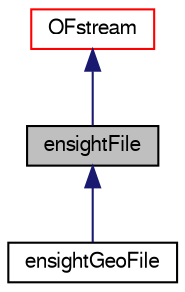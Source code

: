 digraph "ensightFile"
{
  bgcolor="transparent";
  edge [fontname="FreeSans",fontsize="10",labelfontname="FreeSans",labelfontsize="10"];
  node [fontname="FreeSans",fontsize="10",shape=record];
  Node0 [label="ensightFile",height=0.2,width=0.4,color="black", fillcolor="grey75", style="filled", fontcolor="black"];
  Node1 -> Node0 [dir="back",color="midnightblue",fontsize="10",style="solid",fontname="FreeSans"];
  Node1 [label="OFstream",height=0.2,width=0.4,color="red",URL="$a26190.html",tooltip="Output to file stream. "];
  Node0 -> Node6 [dir="back",color="midnightblue",fontsize="10",style="solid",fontname="FreeSans"];
  Node6 [label="ensightGeoFile",height=0.2,width=0.4,color="black",URL="$a21302.html",tooltip="Specialized Ensight output with extra geometry file header. "];
}
